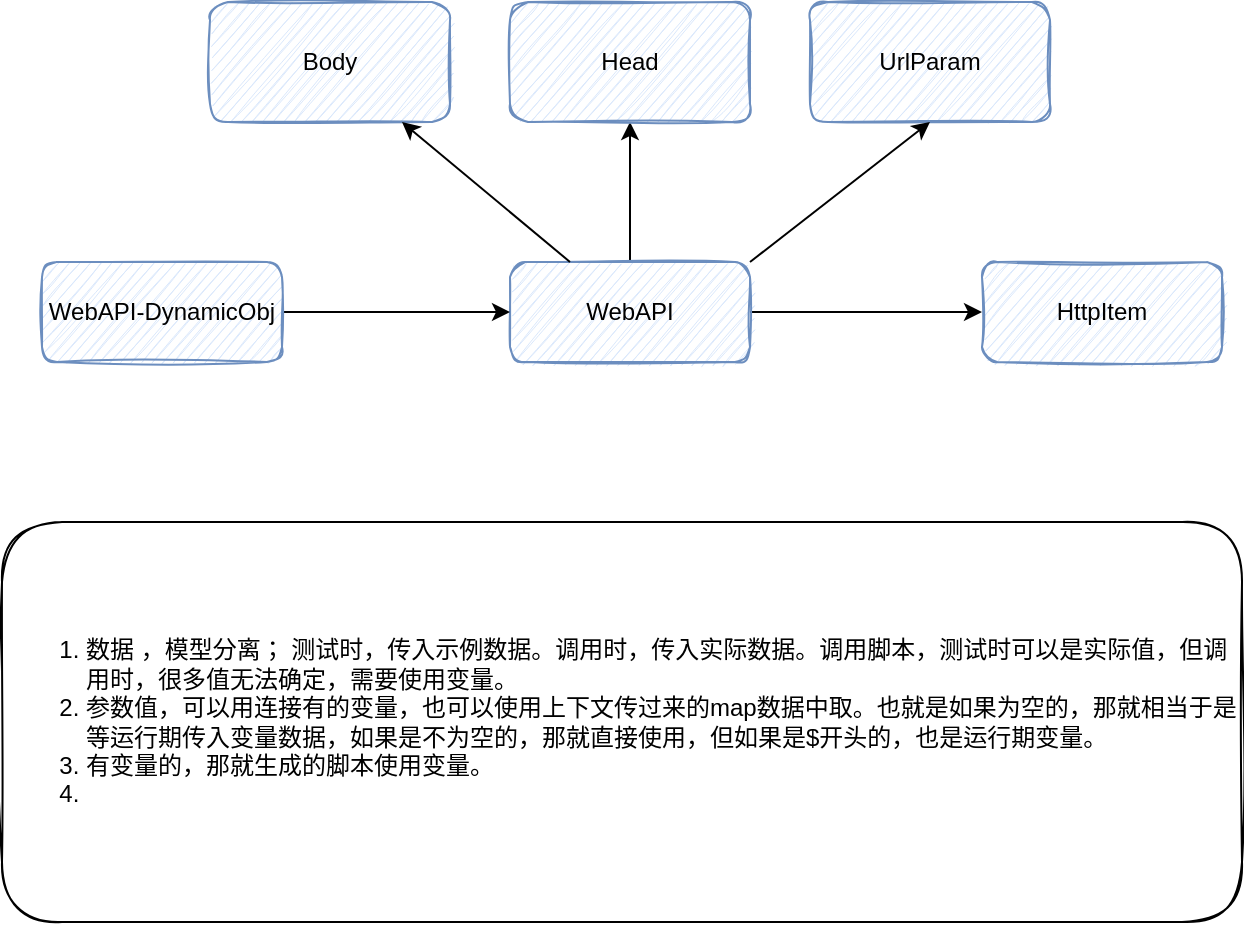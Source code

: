 <mxfile version="20.2.7" type="github">
  <diagram id="cB2_Wi9ztHBC_7jvgDyW" name="第 1 页">
    <mxGraphModel dx="1018" dy="657" grid="1" gridSize="10" guides="1" tooltips="1" connect="1" arrows="1" fold="1" page="1" pageScale="1" pageWidth="827" pageHeight="1169" math="0" shadow="0">
      <root>
        <mxCell id="0" />
        <mxCell id="1" parent="0" />
        <mxCell id="rzXQg3vO84eEyRsMpJyL-8" value="" style="edgeStyle=orthogonalEdgeStyle;rounded=0;orthogonalLoop=1;jettySize=auto;html=1;" edge="1" parent="1" source="rzXQg3vO84eEyRsMpJyL-2" target="rzXQg3vO84eEyRsMpJyL-5">
          <mxGeometry relative="1" as="geometry" />
        </mxCell>
        <mxCell id="rzXQg3vO84eEyRsMpJyL-13" value="" style="edgeStyle=orthogonalEdgeStyle;rounded=0;orthogonalLoop=1;jettySize=auto;html=1;" edge="1" parent="1" source="rzXQg3vO84eEyRsMpJyL-2" target="rzXQg3vO84eEyRsMpJyL-12">
          <mxGeometry relative="1" as="geometry" />
        </mxCell>
        <mxCell id="rzXQg3vO84eEyRsMpJyL-2" value="WebAPI" style="rounded=1;whiteSpace=wrap;html=1;sketch=1;fillColor=#dae8fc;strokeColor=#6c8ebf;" vertex="1" parent="1">
          <mxGeometry x="354" y="320" width="120" height="50" as="geometry" />
        </mxCell>
        <mxCell id="rzXQg3vO84eEyRsMpJyL-4" value="Body" style="rounded=1;whiteSpace=wrap;html=1;sketch=1;fillColor=#dae8fc;strokeColor=#6c8ebf;" vertex="1" parent="1">
          <mxGeometry x="204" y="190" width="120" height="60" as="geometry" />
        </mxCell>
        <mxCell id="rzXQg3vO84eEyRsMpJyL-5" value="Head" style="rounded=1;whiteSpace=wrap;html=1;sketch=1;fillColor=#dae8fc;strokeColor=#6c8ebf;" vertex="1" parent="1">
          <mxGeometry x="354" y="190" width="120" height="60" as="geometry" />
        </mxCell>
        <mxCell id="rzXQg3vO84eEyRsMpJyL-6" value="UrlParam" style="rounded=1;whiteSpace=wrap;html=1;sketch=1;fillColor=#dae8fc;strokeColor=#6c8ebf;" vertex="1" parent="1">
          <mxGeometry x="504" y="190" width="120" height="60" as="geometry" />
        </mxCell>
        <mxCell id="rzXQg3vO84eEyRsMpJyL-7" value="" style="endArrow=classic;html=1;rounded=0;" edge="1" parent="1" source="rzXQg3vO84eEyRsMpJyL-2" target="rzXQg3vO84eEyRsMpJyL-4">
          <mxGeometry width="50" height="50" relative="1" as="geometry">
            <mxPoint x="514" y="460" as="sourcePoint" />
            <mxPoint x="564" y="410" as="targetPoint" />
          </mxGeometry>
        </mxCell>
        <mxCell id="rzXQg3vO84eEyRsMpJyL-9" value="" style="endArrow=classic;html=1;rounded=0;exitX=1;exitY=0;exitDx=0;exitDy=0;entryX=0.5;entryY=1;entryDx=0;entryDy=0;" edge="1" parent="1" source="rzXQg3vO84eEyRsMpJyL-2" target="rzXQg3vO84eEyRsMpJyL-6">
          <mxGeometry width="50" height="50" relative="1" as="geometry">
            <mxPoint x="514" y="460" as="sourcePoint" />
            <mxPoint x="564" y="410" as="targetPoint" />
          </mxGeometry>
        </mxCell>
        <mxCell id="rzXQg3vO84eEyRsMpJyL-11" style="edgeStyle=orthogonalEdgeStyle;rounded=0;orthogonalLoop=1;jettySize=auto;html=1;" edge="1" parent="1" source="rzXQg3vO84eEyRsMpJyL-10" target="rzXQg3vO84eEyRsMpJyL-2">
          <mxGeometry relative="1" as="geometry" />
        </mxCell>
        <mxCell id="rzXQg3vO84eEyRsMpJyL-10" value="WebAPI-DynamicObj" style="rounded=1;whiteSpace=wrap;html=1;sketch=1;fillColor=#dae8fc;strokeColor=#6c8ebf;" vertex="1" parent="1">
          <mxGeometry x="120" y="320" width="120" height="50" as="geometry" />
        </mxCell>
        <mxCell id="rzXQg3vO84eEyRsMpJyL-12" value="HttpItem" style="rounded=1;whiteSpace=wrap;html=1;sketch=1;fillColor=#dae8fc;strokeColor=#6c8ebf;" vertex="1" parent="1">
          <mxGeometry x="590" y="320" width="120" height="50" as="geometry" />
        </mxCell>
        <mxCell id="rzXQg3vO84eEyRsMpJyL-16" value="&lt;ol&gt;&lt;li&gt;数据 ，模型分离； 测试时，传入示例数据。调用时，传入实际数据。调用脚本，测试时可以是实际值，但调用时，很多值无法确定，需要使用变量。&lt;/li&gt;&lt;li&gt;参数值，可以用连接有的变量，也可以使用上下文传过来的map数据中取。也就是如果为空的，那就相当于是等运行期传入变量数据，如果是不为空的，那就直接使用，但如果是$开头的，也是运行期变量。&lt;/li&gt;&lt;li&gt;有变量的，那就生成的脚本使用变量。&lt;/li&gt;&lt;li&gt;&lt;br&gt;&lt;/li&gt;&lt;/ol&gt;" style="rounded=1;whiteSpace=wrap;html=1;sketch=1;align=left;" vertex="1" parent="1">
          <mxGeometry x="100" y="450" width="620" height="200" as="geometry" />
        </mxCell>
      </root>
    </mxGraphModel>
  </diagram>
</mxfile>
